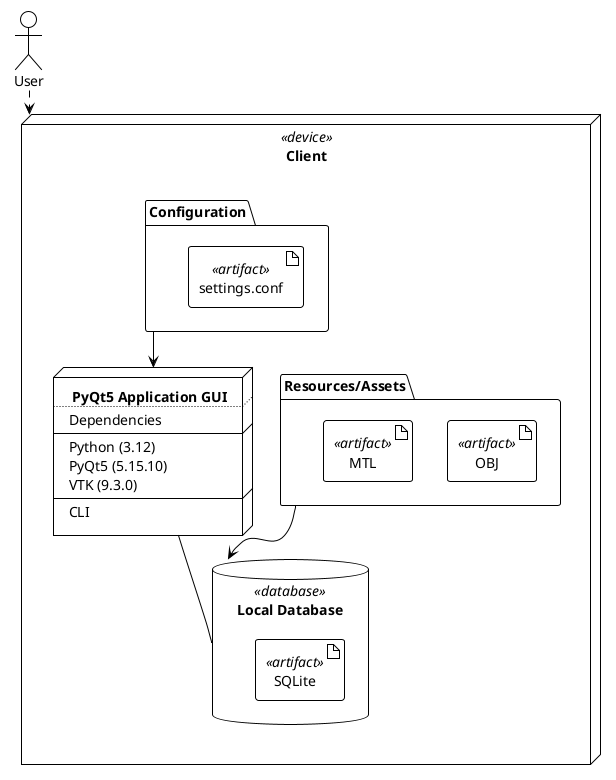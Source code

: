 @startuml
!theme plain
actor User

node "Client" <<device>> {
node GUI [
<b> PyQt5 Application GUI
....
Dependencies
----
Python (3.12)
PyQt5 (5.15.10)
VTK (9.3.0)
----
CLI
]
folder Resources/Assets as folder1 {
artifact OBJ <<artifact>>
artifact MTL <<artifact>>
}
database "Local Database" <<database>> as database1{
artifact data.db <<artifact>> [
SQLite
]
}

folder Configuration as folder2 {
artifact settings.conf <<artifact>>
}
}


folder1 --> database1
GUI -- database1
folder2 --> GUI

User -[dashed]->Client
@enduml